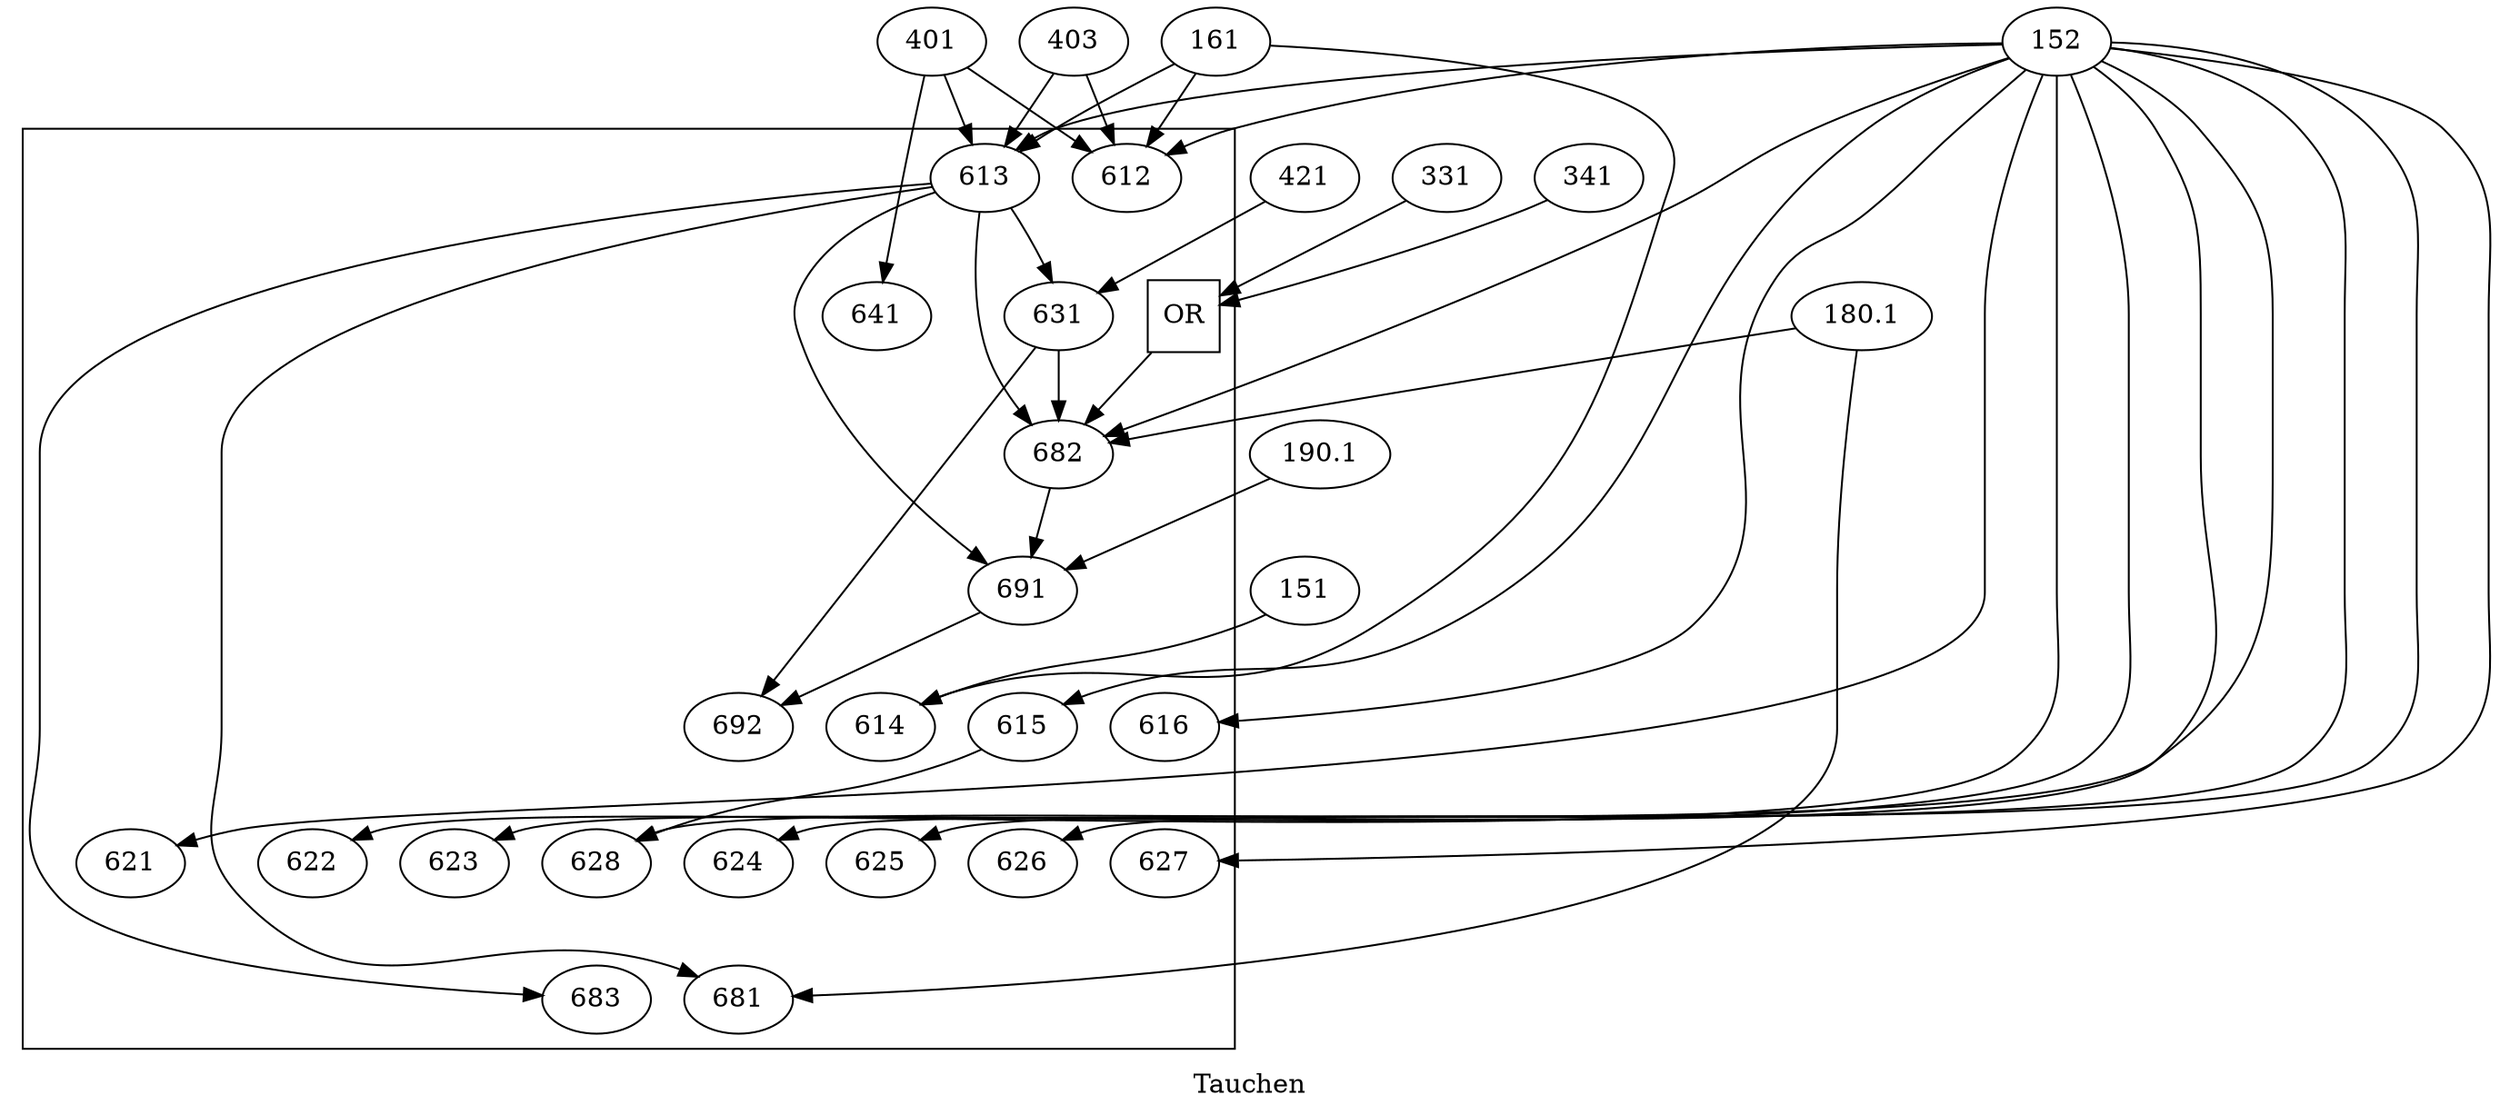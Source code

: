 digraph G6 {
	label=Tauchen
	152 -> 612
	161 -> 612
	401 -> 612
	403 -> 612
	152 -> 613
	161 -> 613
	401 -> 613
	403 -> 613
	421 -> 631
	401 -> 641
	"682_['331', '341']" -> 682
	331 -> "682_['331', '341']"
	341 -> "682_['331', '341']"
	152 -> 682
	180.1 -> 682
	190.1 -> 691
	151 -> 614
	161 -> 614
	152 -> 615
	152 -> 616
	152 -> 621
	152 -> 622
	152 -> 623
	152 -> 624
	152 -> 625
	152 -> 626
	152 -> 627
	152 -> 628
	180.1 -> 681
	subgraph cluster {
		label=""
		{
			rank=same
			612
			613
			612 -> 613 [style=invis]
		}
		{
			rank=same
			631
		}
		{
			rank=same
			641
		}
		{
			rank=same
			682
		}
		{
			rank=same
			691
		}
		{
			rank=same
			614
			615
			616
			614 -> 615 [style=invis]
		}
		{
			rank=same
			621
			622
			623
			624
			625
			626
			627
			628
			621 -> 622 [style=invis]
			623 -> 624 [style=invis]
			625 -> 626 [style=invis]
			627 -> 628 [style=invis]
		}
		{
			rank=same
			681
			683
			681 -> 683 [style=invis]
		}
		{
			rank=same
			692
		}
		612 -> 631 [style=invis]
		613 -> 631 [style=invis]
		641 -> 682 [style=invis]
		691 -> 614 [style=invis]
		691 -> 615 [style=invis]
		691 -> 616 [style=invis]
		621 -> 681 [style=invis]
		621 -> 683 [style=invis]
		622 -> 681 [style=invis]
		622 -> 683 [style=invis]
		623 -> 681 [style=invis]
		623 -> 683 [style=invis]
		624 -> 681 [style=invis]
		624 -> 683 [style=invis]
		625 -> 681 [style=invis]
		625 -> 683 [style=invis]
		626 -> 681 [style=invis]
		626 -> 683 [style=invis]
		627 -> 681 [style=invis]
		627 -> 683 [style=invis]
		628 -> 681 [style=invis]
		628 -> 683 [style=invis]
		613 -> 631
		613 -> 682
		631 -> 682
		"682_['331', '341']" [label=OR shape=square]
		613 -> 691
		682 -> 691
		615 -> 628
		613 -> 681
		613 -> 683
		631 -> 692
		691 -> 692
	}
}
